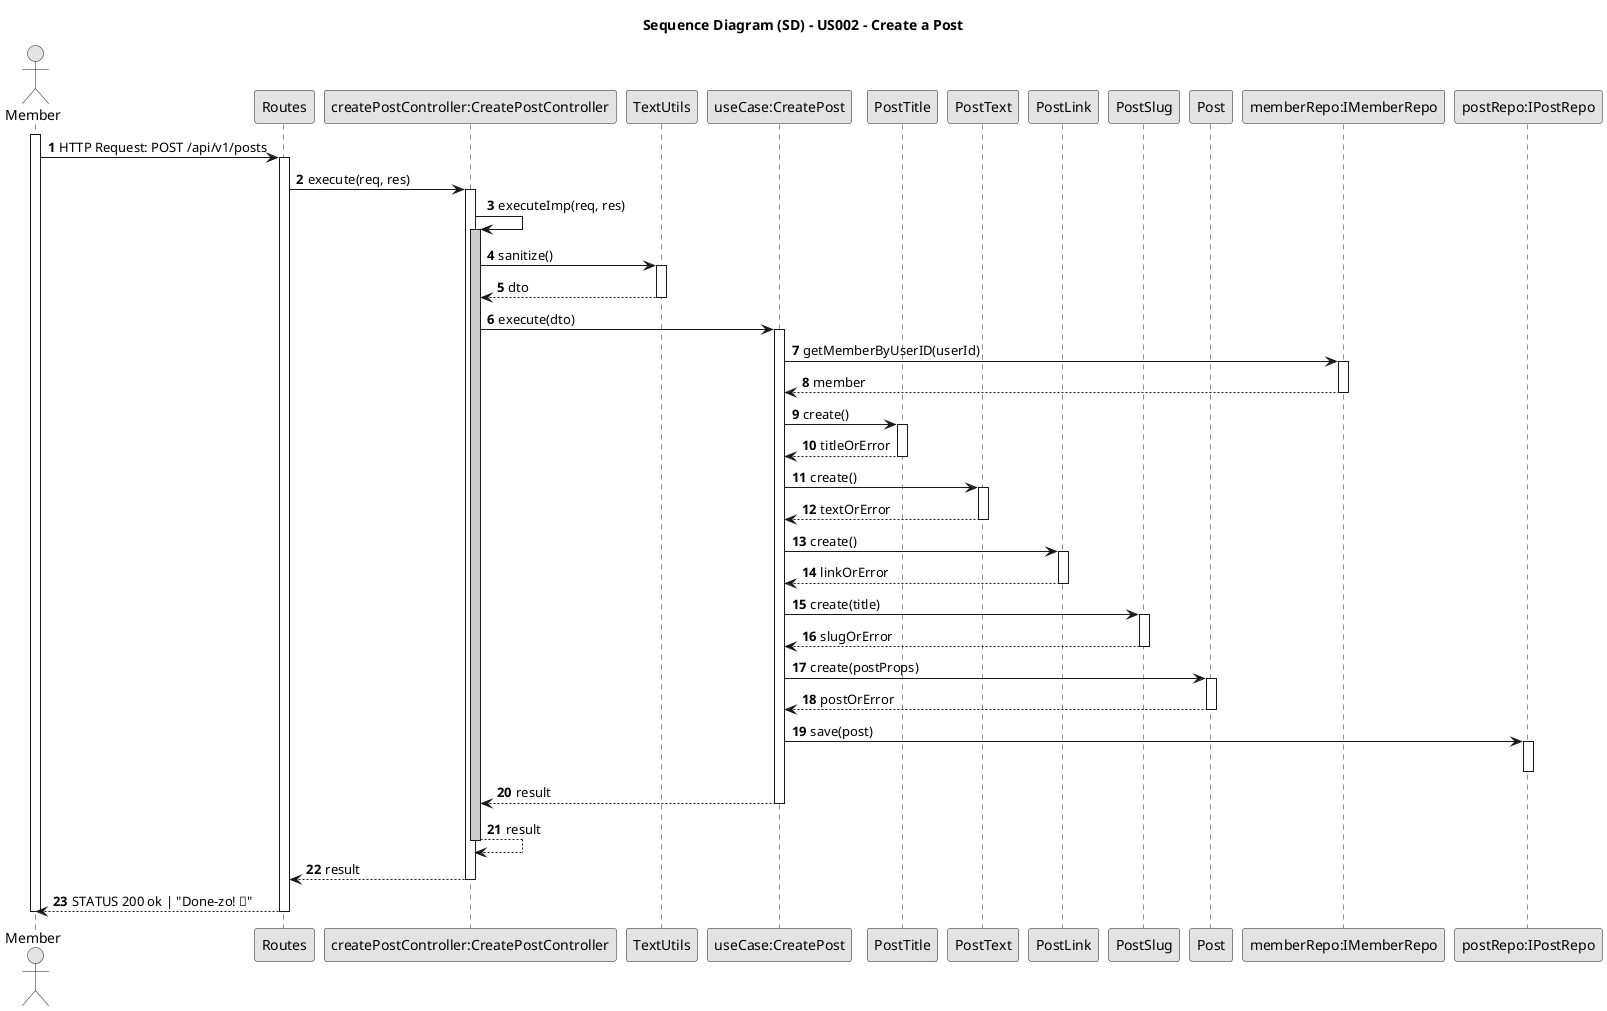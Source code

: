@startuml SSD1
skinparam monochrome true
skinparam packageStyle rectangle
skinparam shadowing false
autonumber
title Sequence Diagram (SD) - US002 - Create a Post

actor "Member" as Member
participant "Routes" as Routes
participant "createPostController:CreatePostController" as createPostController
participant "TextUtils" as TextUtils
participant "useCase:CreatePost" as useCase
participant "PostTitle" as PostTitle
participant "PostText" as PostText
participant "PostLink" as PostLink
participant "PostSlug" as PostSlug
participant "Post" as Post
participant "memberRepo:IMemberRepo" as memberRepo
participant "postRepo:IPostRepo" as postRepo

activate Member
Member -> Routes: HTTP Request: POST /api/v1/posts

activate Routes
Routes -> createPostController: execute(req, res)
activate createPostController

createPostController -> createPostController: executeImp(req, res)
activate createPostController #LightBlue

createPostController -> TextUtils: sanitize()
activate TextUtils

TextUtils --> createPostController: dto
deactivate TextUtils

createPostController -> useCase: execute(dto)
activate useCase

useCase -> memberRepo: getMemberByUserID(userId)
activate memberRepo


memberRepo --> useCase: member
deactivate memberRepo

useCase -> PostTitle: create()
activate PostTitle
PostTitle --> useCase: titleOrError
deactivate PostTitle


useCase -> PostText: create()
activate PostText
PostText --> useCase: textOrError
deactivate PostText


useCase -> PostLink: create()
activate PostLink
PostLink --> useCase: linkOrError
deactivate PostLink

useCase -> PostSlug: create(title)
activate PostSlug
PostSlug --> useCase: slugOrError
deactivate PostSlug

useCase -> Post: create(postProps)
activate Post
Post --> useCase: postOrError
deactivate Post

useCase -> postRepo: save(post)
activate postRepo
deactivate postRepo


useCase --> createPostController: result
deactivate useCase

createPostController --> createPostController: result
deactivate createPostController

createPostController --> Routes: result
deactivate createPostController

Routes --> Member: STATUS 200 ok | "Done-zo! 🤠"
deactivate Routes
deactivate Member

@enduml
